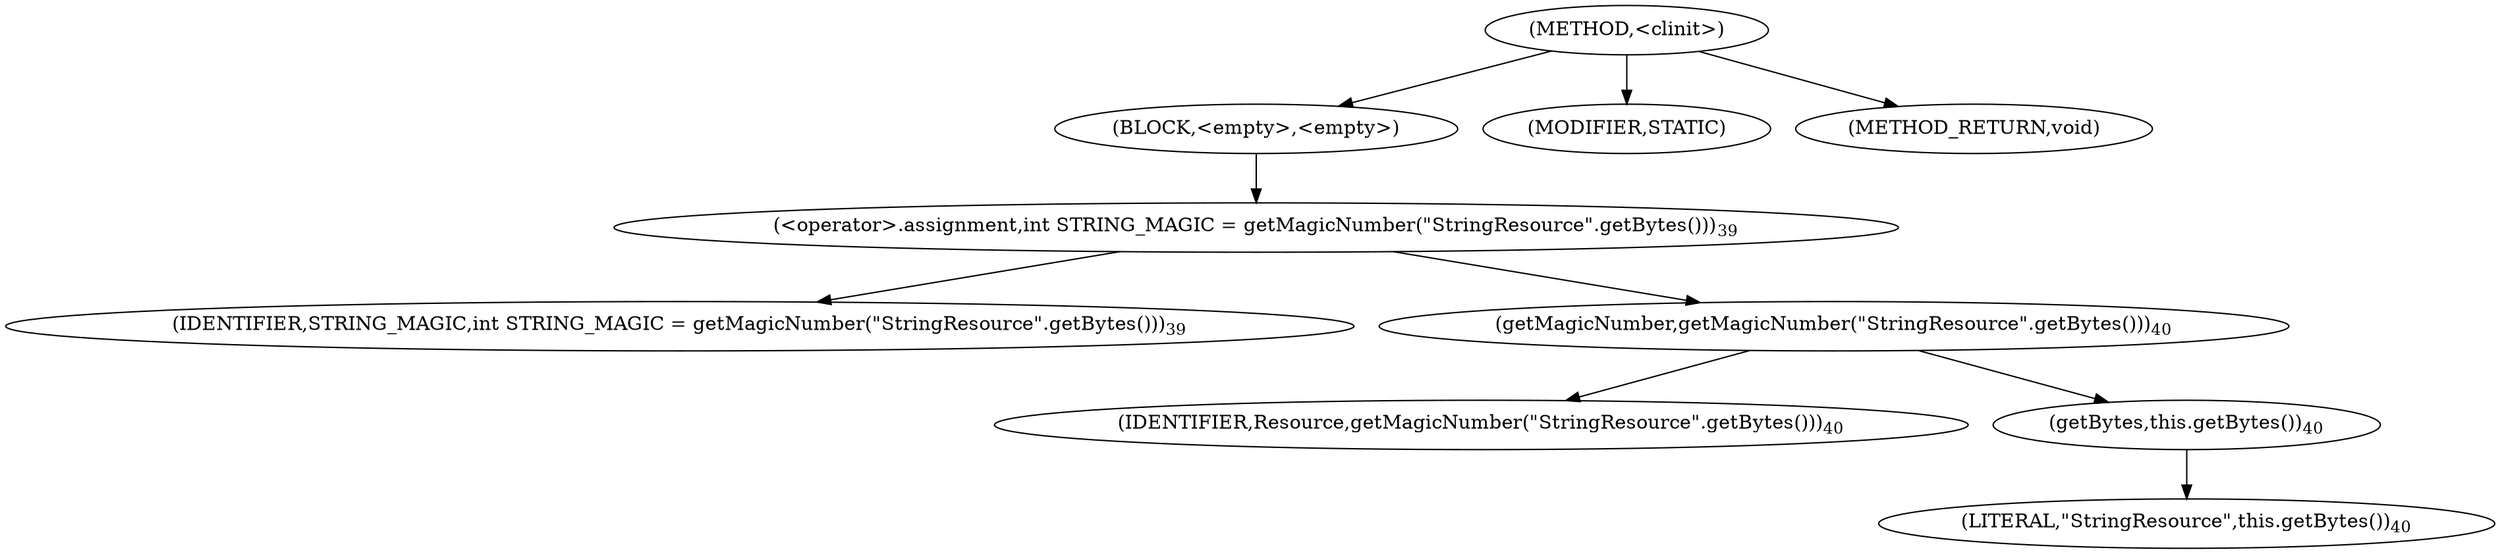digraph "&lt;clinit&gt;" {  
"321" [label = <(METHOD,&lt;clinit&gt;)> ]
"322" [label = <(BLOCK,&lt;empty&gt;,&lt;empty&gt;)> ]
"323" [label = <(&lt;operator&gt;.assignment,int STRING_MAGIC = getMagicNumber(&quot;StringResource&quot;.getBytes()))<SUB>39</SUB>> ]
"324" [label = <(IDENTIFIER,STRING_MAGIC,int STRING_MAGIC = getMagicNumber(&quot;StringResource&quot;.getBytes()))<SUB>39</SUB>> ]
"325" [label = <(getMagicNumber,getMagicNumber(&quot;StringResource&quot;.getBytes()))<SUB>40</SUB>> ]
"326" [label = <(IDENTIFIER,Resource,getMagicNumber(&quot;StringResource&quot;.getBytes()))<SUB>40</SUB>> ]
"327" [label = <(getBytes,this.getBytes())<SUB>40</SUB>> ]
"328" [label = <(LITERAL,&quot;StringResource&quot;,this.getBytes())<SUB>40</SUB>> ]
"329" [label = <(MODIFIER,STATIC)> ]
"330" [label = <(METHOD_RETURN,void)> ]
  "321" -> "322" 
  "321" -> "329" 
  "321" -> "330" 
  "322" -> "323" 
  "323" -> "324" 
  "323" -> "325" 
  "325" -> "326" 
  "325" -> "327" 
  "327" -> "328" 
}
